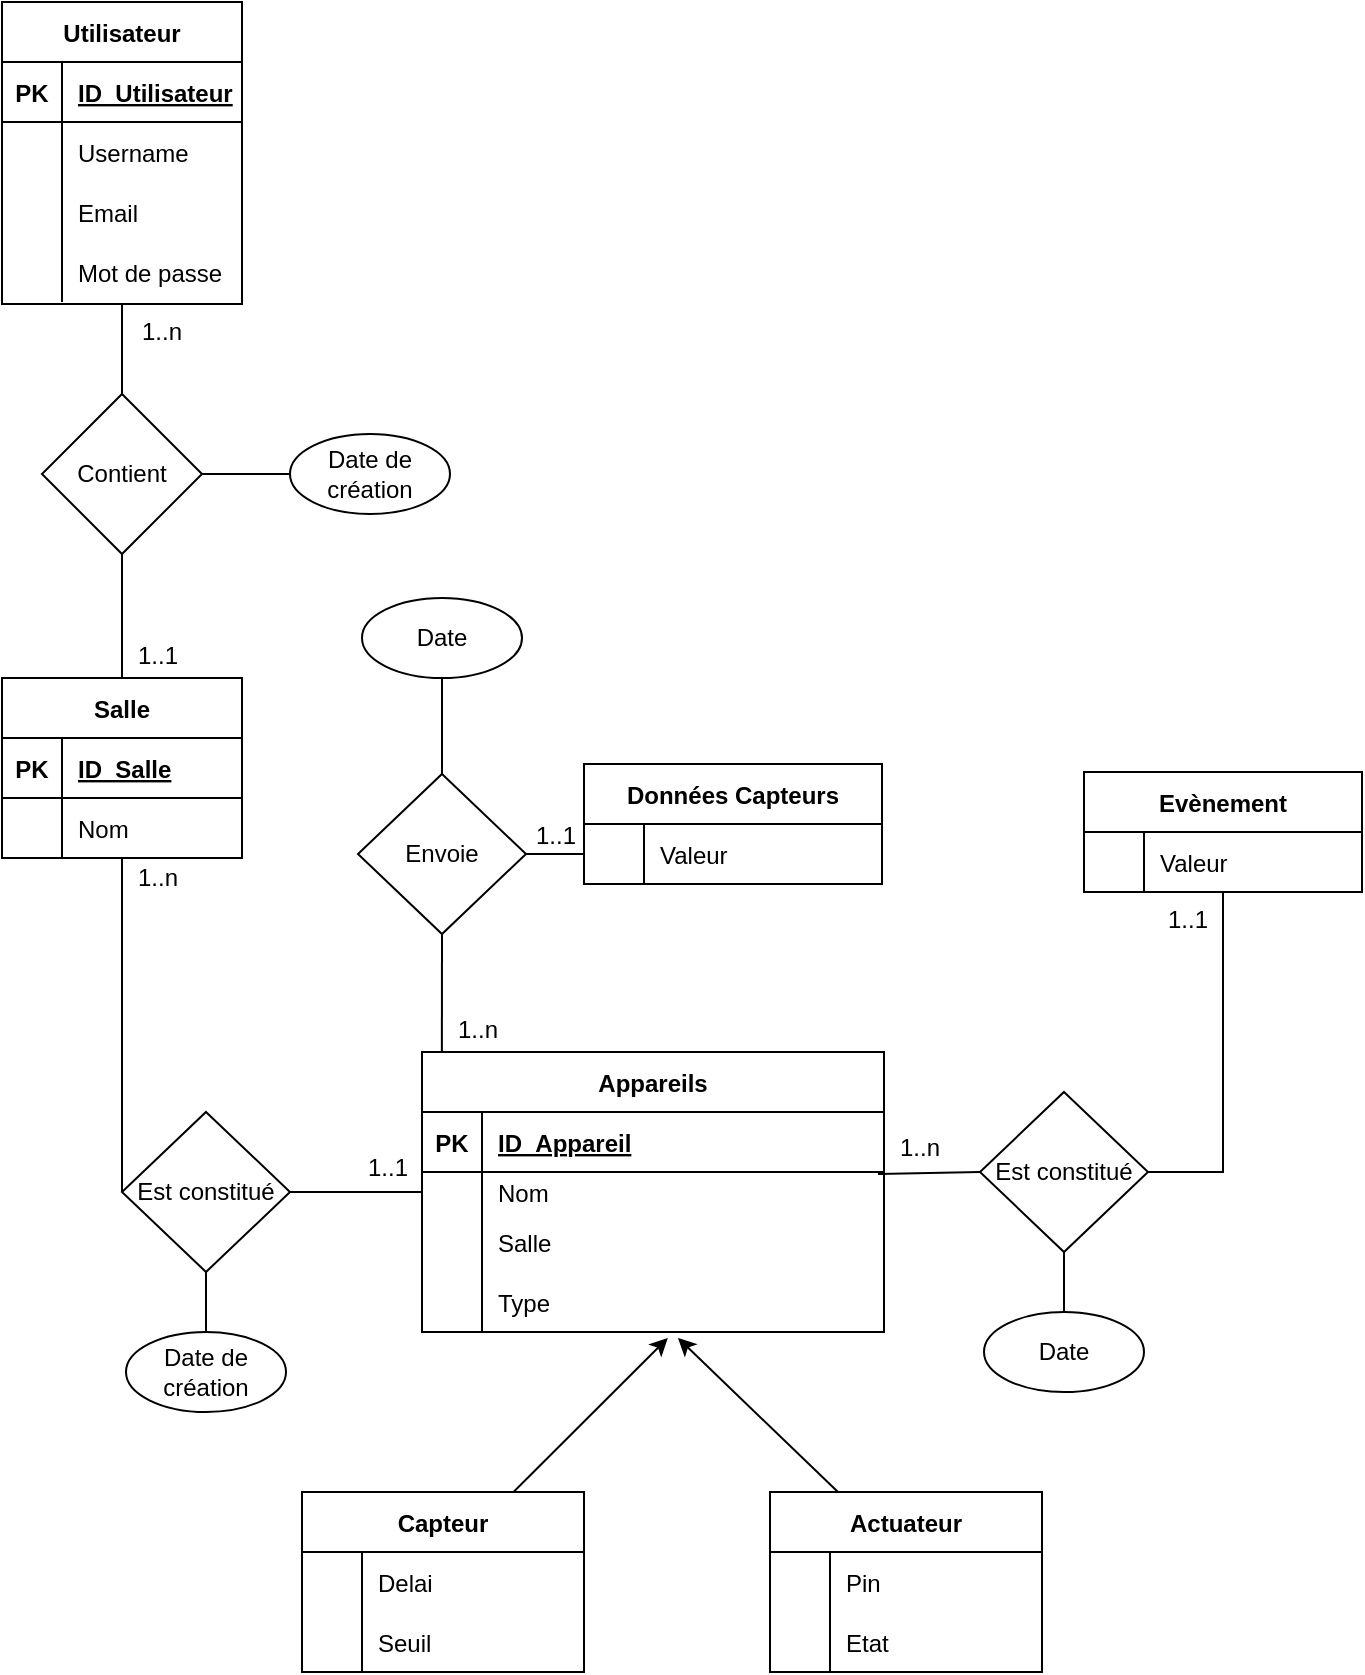 <mxfile version="21.2.9" type="github">
  <diagram id="R2lEEEUBdFMjLlhIrx00" name="Page-1">
    <mxGraphModel dx="1620" dy="927" grid="1" gridSize="10" guides="1" tooltips="1" connect="1" arrows="1" fold="1" page="1" pageScale="1" pageWidth="850" pageHeight="1100" math="0" shadow="0" extFonts="Permanent Marker^https://fonts.googleapis.com/css?family=Permanent+Marker">
      <root>
        <mxCell id="0" />
        <mxCell id="1" parent="0" />
        <mxCell id="V01YmmapwPXFz29-UgJJ-48" style="rounded=0;orthogonalLoop=1;jettySize=auto;html=1;exitX=0.043;exitY=0;exitDx=0;exitDy=0;entryX=0.5;entryY=1;entryDx=0;entryDy=0;endArrow=none;endFill=0;exitPerimeter=0;" parent="1" source="C-vyLk0tnHw3VtMMgP7b-2" target="V01YmmapwPXFz29-UgJJ-47" edge="1">
          <mxGeometry relative="1" as="geometry" />
        </mxCell>
        <mxCell id="C-vyLk0tnHw3VtMMgP7b-2" value="Appareils" style="shape=table;startSize=30;container=1;collapsible=1;childLayout=tableLayout;fixedRows=1;rowLines=0;fontStyle=1;align=center;resizeLast=1;" parent="1" vertex="1">
          <mxGeometry x="280" y="585" width="231" height="140" as="geometry" />
        </mxCell>
        <mxCell id="C-vyLk0tnHw3VtMMgP7b-3" value="" style="shape=partialRectangle;collapsible=0;dropTarget=0;pointerEvents=0;fillColor=none;points=[[0,0.5],[1,0.5]];portConstraint=eastwest;top=0;left=0;right=0;bottom=1;" parent="C-vyLk0tnHw3VtMMgP7b-2" vertex="1">
          <mxGeometry y="30" width="231" height="30" as="geometry" />
        </mxCell>
        <mxCell id="C-vyLk0tnHw3VtMMgP7b-4" value="PK" style="shape=partialRectangle;overflow=hidden;connectable=0;fillColor=none;top=0;left=0;bottom=0;right=0;fontStyle=1;" parent="C-vyLk0tnHw3VtMMgP7b-3" vertex="1">
          <mxGeometry width="30" height="30" as="geometry">
            <mxRectangle width="30" height="30" as="alternateBounds" />
          </mxGeometry>
        </mxCell>
        <mxCell id="C-vyLk0tnHw3VtMMgP7b-5" value="ID_Appareil" style="shape=partialRectangle;overflow=hidden;connectable=0;fillColor=none;top=0;left=0;bottom=0;right=0;align=left;spacingLeft=6;fontStyle=5;" parent="C-vyLk0tnHw3VtMMgP7b-3" vertex="1">
          <mxGeometry x="30" width="201" height="30" as="geometry">
            <mxRectangle width="201" height="30" as="alternateBounds" />
          </mxGeometry>
        </mxCell>
        <mxCell id="C-vyLk0tnHw3VtMMgP7b-6" value="" style="shape=partialRectangle;collapsible=0;dropTarget=0;pointerEvents=0;fillColor=none;points=[[0,0.5],[1,0.5]];portConstraint=eastwest;top=0;left=0;right=0;bottom=0;" parent="C-vyLk0tnHw3VtMMgP7b-2" vertex="1">
          <mxGeometry y="60" width="231" height="20" as="geometry" />
        </mxCell>
        <mxCell id="C-vyLk0tnHw3VtMMgP7b-7" value="" style="shape=partialRectangle;overflow=hidden;connectable=0;fillColor=none;top=0;left=0;bottom=0;right=0;" parent="C-vyLk0tnHw3VtMMgP7b-6" vertex="1">
          <mxGeometry width="30" height="20" as="geometry">
            <mxRectangle width="30" height="20" as="alternateBounds" />
          </mxGeometry>
        </mxCell>
        <mxCell id="C-vyLk0tnHw3VtMMgP7b-8" value="Nom" style="shape=partialRectangle;overflow=hidden;connectable=0;fillColor=none;top=0;left=0;bottom=0;right=0;align=left;spacingLeft=6;" parent="C-vyLk0tnHw3VtMMgP7b-6" vertex="1">
          <mxGeometry x="30" width="201" height="20" as="geometry">
            <mxRectangle width="201" height="20" as="alternateBounds" />
          </mxGeometry>
        </mxCell>
        <mxCell id="C-vyLk0tnHw3VtMMgP7b-9" value="" style="shape=partialRectangle;collapsible=0;dropTarget=0;pointerEvents=0;fillColor=none;points=[[0,0.5],[1,0.5]];portConstraint=eastwest;top=0;left=0;right=0;bottom=0;" parent="C-vyLk0tnHw3VtMMgP7b-2" vertex="1">
          <mxGeometry y="80" width="231" height="30" as="geometry" />
        </mxCell>
        <mxCell id="C-vyLk0tnHw3VtMMgP7b-10" value="" style="shape=partialRectangle;overflow=hidden;connectable=0;fillColor=none;top=0;left=0;bottom=0;right=0;" parent="C-vyLk0tnHw3VtMMgP7b-9" vertex="1">
          <mxGeometry width="30" height="30" as="geometry">
            <mxRectangle width="30" height="30" as="alternateBounds" />
          </mxGeometry>
        </mxCell>
        <mxCell id="C-vyLk0tnHw3VtMMgP7b-11" value="Salle" style="shape=partialRectangle;overflow=hidden;connectable=0;fillColor=none;top=0;left=0;bottom=0;right=0;align=left;spacingLeft=6;" parent="C-vyLk0tnHw3VtMMgP7b-9" vertex="1">
          <mxGeometry x="30" width="201" height="30" as="geometry">
            <mxRectangle width="201" height="30" as="alternateBounds" />
          </mxGeometry>
        </mxCell>
        <mxCell id="V01YmmapwPXFz29-UgJJ-19" style="shape=partialRectangle;collapsible=0;dropTarget=0;pointerEvents=0;fillColor=none;points=[[0,0.5],[1,0.5]];portConstraint=eastwest;top=0;left=0;right=0;bottom=0;" parent="C-vyLk0tnHw3VtMMgP7b-2" vertex="1">
          <mxGeometry y="110" width="231" height="30" as="geometry" />
        </mxCell>
        <mxCell id="V01YmmapwPXFz29-UgJJ-20" style="shape=partialRectangle;overflow=hidden;connectable=0;fillColor=none;top=0;left=0;bottom=0;right=0;" parent="V01YmmapwPXFz29-UgJJ-19" vertex="1">
          <mxGeometry width="30" height="30" as="geometry">
            <mxRectangle width="30" height="30" as="alternateBounds" />
          </mxGeometry>
        </mxCell>
        <mxCell id="V01YmmapwPXFz29-UgJJ-21" value="Type" style="shape=partialRectangle;overflow=hidden;connectable=0;fillColor=none;top=0;left=0;bottom=0;right=0;align=left;spacingLeft=6;" parent="V01YmmapwPXFz29-UgJJ-19" vertex="1">
          <mxGeometry x="30" width="201" height="30" as="geometry">
            <mxRectangle width="201" height="30" as="alternateBounds" />
          </mxGeometry>
        </mxCell>
        <mxCell id="C-vyLk0tnHw3VtMMgP7b-23" value="Utilisateur" style="shape=table;startSize=30;container=1;collapsible=1;childLayout=tableLayout;fixedRows=1;rowLines=0;fontStyle=1;align=center;resizeLast=1;" parent="1" vertex="1">
          <mxGeometry x="70" y="60" width="120" height="151" as="geometry" />
        </mxCell>
        <mxCell id="C-vyLk0tnHw3VtMMgP7b-24" value="" style="shape=partialRectangle;collapsible=0;dropTarget=0;pointerEvents=0;fillColor=none;points=[[0,0.5],[1,0.5]];portConstraint=eastwest;top=0;left=0;right=0;bottom=1;" parent="C-vyLk0tnHw3VtMMgP7b-23" vertex="1">
          <mxGeometry y="30" width="120" height="30" as="geometry" />
        </mxCell>
        <mxCell id="C-vyLk0tnHw3VtMMgP7b-25" value="PK" style="shape=partialRectangle;overflow=hidden;connectable=0;fillColor=none;top=0;left=0;bottom=0;right=0;fontStyle=1;" parent="C-vyLk0tnHw3VtMMgP7b-24" vertex="1">
          <mxGeometry width="30" height="30" as="geometry">
            <mxRectangle width="30" height="30" as="alternateBounds" />
          </mxGeometry>
        </mxCell>
        <mxCell id="C-vyLk0tnHw3VtMMgP7b-26" value="ID_Utilisateur" style="shape=partialRectangle;overflow=hidden;connectable=0;fillColor=none;top=0;left=0;bottom=0;right=0;align=left;spacingLeft=6;fontStyle=5;" parent="C-vyLk0tnHw3VtMMgP7b-24" vertex="1">
          <mxGeometry x="30" width="90" height="30" as="geometry">
            <mxRectangle width="90" height="30" as="alternateBounds" />
          </mxGeometry>
        </mxCell>
        <mxCell id="C-vyLk0tnHw3VtMMgP7b-27" value="" style="shape=partialRectangle;collapsible=0;dropTarget=0;pointerEvents=0;fillColor=none;points=[[0,0.5],[1,0.5]];portConstraint=eastwest;top=0;left=0;right=0;bottom=0;" parent="C-vyLk0tnHw3VtMMgP7b-23" vertex="1">
          <mxGeometry y="60" width="120" height="30" as="geometry" />
        </mxCell>
        <mxCell id="C-vyLk0tnHw3VtMMgP7b-28" value="" style="shape=partialRectangle;overflow=hidden;connectable=0;fillColor=none;top=0;left=0;bottom=0;right=0;" parent="C-vyLk0tnHw3VtMMgP7b-27" vertex="1">
          <mxGeometry width="30" height="30" as="geometry">
            <mxRectangle width="30" height="30" as="alternateBounds" />
          </mxGeometry>
        </mxCell>
        <mxCell id="C-vyLk0tnHw3VtMMgP7b-29" value="Username" style="shape=partialRectangle;overflow=hidden;connectable=0;fillColor=none;top=0;left=0;bottom=0;right=0;align=left;spacingLeft=6;" parent="C-vyLk0tnHw3VtMMgP7b-27" vertex="1">
          <mxGeometry x="30" width="90" height="30" as="geometry">
            <mxRectangle width="90" height="30" as="alternateBounds" />
          </mxGeometry>
        </mxCell>
        <mxCell id="IGC7vBQ4Kms5vi3pFMQL-1" style="shape=partialRectangle;collapsible=0;dropTarget=0;pointerEvents=0;fillColor=none;points=[[0,0.5],[1,0.5]];portConstraint=eastwest;top=0;left=0;right=0;bottom=0;" parent="C-vyLk0tnHw3VtMMgP7b-23" vertex="1">
          <mxGeometry y="90" width="120" height="30" as="geometry" />
        </mxCell>
        <mxCell id="IGC7vBQ4Kms5vi3pFMQL-2" style="shape=partialRectangle;overflow=hidden;connectable=0;fillColor=none;top=0;left=0;bottom=0;right=0;" parent="IGC7vBQ4Kms5vi3pFMQL-1" vertex="1">
          <mxGeometry width="30" height="30" as="geometry">
            <mxRectangle width="30" height="30" as="alternateBounds" />
          </mxGeometry>
        </mxCell>
        <mxCell id="IGC7vBQ4Kms5vi3pFMQL-3" value="Email" style="shape=partialRectangle;overflow=hidden;connectable=0;fillColor=none;top=0;left=0;bottom=0;right=0;align=left;spacingLeft=6;" parent="IGC7vBQ4Kms5vi3pFMQL-1" vertex="1">
          <mxGeometry x="30" width="90" height="30" as="geometry">
            <mxRectangle width="90" height="30" as="alternateBounds" />
          </mxGeometry>
        </mxCell>
        <mxCell id="IGC7vBQ4Kms5vi3pFMQL-4" style="shape=partialRectangle;collapsible=0;dropTarget=0;pointerEvents=0;fillColor=none;points=[[0,0.5],[1,0.5]];portConstraint=eastwest;top=0;left=0;right=0;bottom=0;" parent="C-vyLk0tnHw3VtMMgP7b-23" vertex="1">
          <mxGeometry y="120" width="120" height="30" as="geometry" />
        </mxCell>
        <mxCell id="IGC7vBQ4Kms5vi3pFMQL-5" style="shape=partialRectangle;overflow=hidden;connectable=0;fillColor=none;top=0;left=0;bottom=0;right=0;" parent="IGC7vBQ4Kms5vi3pFMQL-4" vertex="1">
          <mxGeometry width="30" height="30" as="geometry">
            <mxRectangle width="30" height="30" as="alternateBounds" />
          </mxGeometry>
        </mxCell>
        <mxCell id="IGC7vBQ4Kms5vi3pFMQL-6" value="Mot de passe" style="shape=partialRectangle;overflow=hidden;connectable=0;fillColor=none;top=0;left=0;bottom=0;right=0;align=left;spacingLeft=6;" parent="IGC7vBQ4Kms5vi3pFMQL-4" vertex="1">
          <mxGeometry x="30" width="90" height="30" as="geometry">
            <mxRectangle width="90" height="30" as="alternateBounds" />
          </mxGeometry>
        </mxCell>
        <mxCell id="IGC7vBQ4Kms5vi3pFMQL-23" value="Salle" style="shape=table;startSize=30;container=1;collapsible=1;childLayout=tableLayout;fixedRows=1;rowLines=0;fontStyle=1;align=center;resizeLast=1;" parent="1" vertex="1">
          <mxGeometry x="70" y="398" width="120" height="90" as="geometry" />
        </mxCell>
        <mxCell id="IGC7vBQ4Kms5vi3pFMQL-24" value="" style="shape=partialRectangle;collapsible=0;dropTarget=0;pointerEvents=0;fillColor=none;points=[[0,0.5],[1,0.5]];portConstraint=eastwest;top=0;left=0;right=0;bottom=1;" parent="IGC7vBQ4Kms5vi3pFMQL-23" vertex="1">
          <mxGeometry y="30" width="120" height="30" as="geometry" />
        </mxCell>
        <mxCell id="IGC7vBQ4Kms5vi3pFMQL-25" value="PK" style="shape=partialRectangle;overflow=hidden;connectable=0;fillColor=none;top=0;left=0;bottom=0;right=0;fontStyle=1;" parent="IGC7vBQ4Kms5vi3pFMQL-24" vertex="1">
          <mxGeometry width="30" height="30" as="geometry">
            <mxRectangle width="30" height="30" as="alternateBounds" />
          </mxGeometry>
        </mxCell>
        <mxCell id="IGC7vBQ4Kms5vi3pFMQL-26" value="ID_Salle" style="shape=partialRectangle;overflow=hidden;connectable=0;fillColor=none;top=0;left=0;bottom=0;right=0;align=left;spacingLeft=6;fontStyle=5;" parent="IGC7vBQ4Kms5vi3pFMQL-24" vertex="1">
          <mxGeometry x="30" width="90" height="30" as="geometry">
            <mxRectangle width="90" height="30" as="alternateBounds" />
          </mxGeometry>
        </mxCell>
        <mxCell id="IGC7vBQ4Kms5vi3pFMQL-27" value="" style="shape=partialRectangle;collapsible=0;dropTarget=0;pointerEvents=0;fillColor=none;points=[[0,0.5],[1,0.5]];portConstraint=eastwest;top=0;left=0;right=0;bottom=0;" parent="IGC7vBQ4Kms5vi3pFMQL-23" vertex="1">
          <mxGeometry y="60" width="120" height="30" as="geometry" />
        </mxCell>
        <mxCell id="IGC7vBQ4Kms5vi3pFMQL-28" value="" style="shape=partialRectangle;overflow=hidden;connectable=0;fillColor=none;top=0;left=0;bottom=0;right=0;" parent="IGC7vBQ4Kms5vi3pFMQL-27" vertex="1">
          <mxGeometry width="30" height="30" as="geometry">
            <mxRectangle width="30" height="30" as="alternateBounds" />
          </mxGeometry>
        </mxCell>
        <mxCell id="IGC7vBQ4Kms5vi3pFMQL-29" value="Nom" style="shape=partialRectangle;overflow=hidden;connectable=0;fillColor=none;top=0;left=0;bottom=0;right=0;align=left;spacingLeft=6;" parent="IGC7vBQ4Kms5vi3pFMQL-27" vertex="1">
          <mxGeometry x="30" width="90" height="30" as="geometry">
            <mxRectangle width="90" height="30" as="alternateBounds" />
          </mxGeometry>
        </mxCell>
        <mxCell id="V01YmmapwPXFz29-UgJJ-79" style="rounded=0;orthogonalLoop=1;jettySize=auto;html=1;exitX=1;exitY=0.5;exitDx=0;exitDy=0;entryX=0;entryY=0.5;entryDx=0;entryDy=0;endArrow=none;endFill=0;" parent="1" source="IGC7vBQ4Kms5vi3pFMQL-51" target="V01YmmapwPXFz29-UgJJ-78" edge="1">
          <mxGeometry relative="1" as="geometry" />
        </mxCell>
        <mxCell id="IGC7vBQ4Kms5vi3pFMQL-51" value="Contient" style="rhombus;whiteSpace=wrap;html=1;" parent="1" vertex="1">
          <mxGeometry x="90" y="256" width="80" height="80" as="geometry" />
        </mxCell>
        <mxCell id="IGC7vBQ4Kms5vi3pFMQL-52" value="" style="endArrow=none;html=1;rounded=0;exitX=0.5;exitY=0;exitDx=0;exitDy=0;entryX=0.5;entryY=1;entryDx=0;entryDy=0;" parent="1" source="IGC7vBQ4Kms5vi3pFMQL-51" target="C-vyLk0tnHw3VtMMgP7b-23" edge="1">
          <mxGeometry width="50" height="50" relative="1" as="geometry">
            <mxPoint x="600" y="275" as="sourcePoint" />
            <mxPoint x="130" y="180" as="targetPoint" />
            <Array as="points" />
          </mxGeometry>
        </mxCell>
        <mxCell id="IGC7vBQ4Kms5vi3pFMQL-54" value="" style="endArrow=none;html=1;rounded=0;exitX=0.5;exitY=0;exitDx=0;exitDy=0;entryX=0.5;entryY=1;entryDx=0;entryDy=0;" parent="1" source="IGC7vBQ4Kms5vi3pFMQL-23" target="IGC7vBQ4Kms5vi3pFMQL-51" edge="1">
          <mxGeometry width="50" height="50" relative="1" as="geometry">
            <mxPoint x="590" y="295" as="sourcePoint" />
            <mxPoint x="590" y="245" as="targetPoint" />
            <Array as="points" />
          </mxGeometry>
        </mxCell>
        <mxCell id="IGC7vBQ4Kms5vi3pFMQL-69" value="Données Capteurs" style="shape=table;startSize=30;container=1;collapsible=1;childLayout=tableLayout;fixedRows=1;rowLines=0;fontStyle=1;align=center;resizeLast=1;" parent="1" vertex="1">
          <mxGeometry x="361" y="441" width="149" height="60" as="geometry" />
        </mxCell>
        <mxCell id="IGC7vBQ4Kms5vi3pFMQL-73" value="" style="shape=partialRectangle;collapsible=0;dropTarget=0;pointerEvents=0;fillColor=none;points=[[0,0.5],[1,0.5]];portConstraint=eastwest;top=0;left=0;right=0;bottom=0;" parent="IGC7vBQ4Kms5vi3pFMQL-69" vertex="1">
          <mxGeometry y="30" width="149" height="30" as="geometry" />
        </mxCell>
        <mxCell id="IGC7vBQ4Kms5vi3pFMQL-74" value="" style="shape=partialRectangle;overflow=hidden;connectable=0;fillColor=none;top=0;left=0;bottom=0;right=0;" parent="IGC7vBQ4Kms5vi3pFMQL-73" vertex="1">
          <mxGeometry width="30" height="30" as="geometry">
            <mxRectangle width="30" height="30" as="alternateBounds" />
          </mxGeometry>
        </mxCell>
        <mxCell id="IGC7vBQ4Kms5vi3pFMQL-75" value="Valeur" style="shape=partialRectangle;overflow=hidden;connectable=0;fillColor=none;top=0;left=0;bottom=0;right=0;align=left;spacingLeft=6;" parent="IGC7vBQ4Kms5vi3pFMQL-73" vertex="1">
          <mxGeometry x="30" width="119" height="30" as="geometry">
            <mxRectangle width="119" height="30" as="alternateBounds" />
          </mxGeometry>
        </mxCell>
        <mxCell id="IGC7vBQ4Kms5vi3pFMQL-80" value="Date" style="ellipse;whiteSpace=wrap;html=1;" parent="1" vertex="1">
          <mxGeometry x="250" y="358" width="80" height="40" as="geometry" />
        </mxCell>
        <mxCell id="V01YmmapwPXFz29-UgJJ-3" style="rounded=0;orthogonalLoop=1;jettySize=auto;html=1;exitX=1;exitY=0.5;exitDx=0;exitDy=0;entryX=0;entryY=0.5;entryDx=0;entryDy=0;endArrow=none;endFill=0;" parent="1" source="V01YmmapwPXFz29-UgJJ-1" target="C-vyLk0tnHw3VtMMgP7b-6" edge="1">
          <mxGeometry relative="1" as="geometry" />
        </mxCell>
        <mxCell id="V01YmmapwPXFz29-UgJJ-1" value="Est constitué" style="rhombus;whiteSpace=wrap;html=1;" parent="1" vertex="1">
          <mxGeometry x="130" y="615" width="84" height="80" as="geometry" />
        </mxCell>
        <mxCell id="V01YmmapwPXFz29-UgJJ-2" style="rounded=0;orthogonalLoop=1;jettySize=auto;html=1;exitX=0.5;exitY=1;exitDx=0;exitDy=0;entryX=0;entryY=0.5;entryDx=0;entryDy=0;endArrow=none;endFill=0;" parent="1" source="IGC7vBQ4Kms5vi3pFMQL-23" target="V01YmmapwPXFz29-UgJJ-1" edge="1">
          <mxGeometry relative="1" as="geometry" />
        </mxCell>
        <mxCell id="V01YmmapwPXFz29-UgJJ-75" style="rounded=0;orthogonalLoop=1;jettySize=auto;html=1;exitX=0.75;exitY=0;exitDx=0;exitDy=0;entryX=0.532;entryY=1.1;entryDx=0;entryDy=0;entryPerimeter=0;" parent="1" source="V01YmmapwPXFz29-UgJJ-9" target="V01YmmapwPXFz29-UgJJ-19" edge="1">
          <mxGeometry relative="1" as="geometry" />
        </mxCell>
        <mxCell id="V01YmmapwPXFz29-UgJJ-9" value="Capteur" style="shape=table;startSize=30;container=1;collapsible=1;childLayout=tableLayout;fixedRows=1;rowLines=0;fontStyle=1;align=center;resizeLast=1;" parent="1" vertex="1">
          <mxGeometry x="220" y="805" width="141" height="90" as="geometry" />
        </mxCell>
        <mxCell id="V01YmmapwPXFz29-UgJJ-13" value="" style="shape=partialRectangle;collapsible=0;dropTarget=0;pointerEvents=0;fillColor=none;points=[[0,0.5],[1,0.5]];portConstraint=eastwest;top=0;left=0;right=0;bottom=0;" parent="V01YmmapwPXFz29-UgJJ-9" vertex="1">
          <mxGeometry y="30" width="141" height="30" as="geometry" />
        </mxCell>
        <mxCell id="V01YmmapwPXFz29-UgJJ-14" value="" style="shape=partialRectangle;overflow=hidden;connectable=0;fillColor=none;top=0;left=0;bottom=0;right=0;" parent="V01YmmapwPXFz29-UgJJ-13" vertex="1">
          <mxGeometry width="30" height="30" as="geometry">
            <mxRectangle width="30" height="30" as="alternateBounds" />
          </mxGeometry>
        </mxCell>
        <mxCell id="V01YmmapwPXFz29-UgJJ-15" value="Delai" style="shape=partialRectangle;overflow=hidden;connectable=0;fillColor=none;top=0;left=0;bottom=0;right=0;align=left;spacingLeft=6;" parent="V01YmmapwPXFz29-UgJJ-13" vertex="1">
          <mxGeometry x="30" width="111" height="30" as="geometry">
            <mxRectangle width="111" height="30" as="alternateBounds" />
          </mxGeometry>
        </mxCell>
        <mxCell id="V01YmmapwPXFz29-UgJJ-16" value="" style="shape=partialRectangle;collapsible=0;dropTarget=0;pointerEvents=0;fillColor=none;points=[[0,0.5],[1,0.5]];portConstraint=eastwest;top=0;left=0;right=0;bottom=0;" parent="V01YmmapwPXFz29-UgJJ-9" vertex="1">
          <mxGeometry y="60" width="141" height="30" as="geometry" />
        </mxCell>
        <mxCell id="V01YmmapwPXFz29-UgJJ-17" value="" style="shape=partialRectangle;overflow=hidden;connectable=0;fillColor=none;top=0;left=0;bottom=0;right=0;" parent="V01YmmapwPXFz29-UgJJ-16" vertex="1">
          <mxGeometry width="30" height="30" as="geometry">
            <mxRectangle width="30" height="30" as="alternateBounds" />
          </mxGeometry>
        </mxCell>
        <mxCell id="V01YmmapwPXFz29-UgJJ-18" value="Seuil" style="shape=partialRectangle;overflow=hidden;connectable=0;fillColor=none;top=0;left=0;bottom=0;right=0;align=left;spacingLeft=6;" parent="V01YmmapwPXFz29-UgJJ-16" vertex="1">
          <mxGeometry x="30" width="111" height="30" as="geometry">
            <mxRectangle width="111" height="30" as="alternateBounds" />
          </mxGeometry>
        </mxCell>
        <mxCell id="V01YmmapwPXFz29-UgJJ-66" style="rounded=0;orthogonalLoop=1;jettySize=auto;html=1;exitX=0.25;exitY=0;exitDx=0;exitDy=0;entryX=0.554;entryY=1.1;entryDx=0;entryDy=0;entryPerimeter=0;" parent="1" source="V01YmmapwPXFz29-UgJJ-22" target="V01YmmapwPXFz29-UgJJ-19" edge="1">
          <mxGeometry relative="1" as="geometry" />
        </mxCell>
        <mxCell id="V01YmmapwPXFz29-UgJJ-22" value="Actuateur" style="shape=table;startSize=30;container=1;collapsible=1;childLayout=tableLayout;fixedRows=1;rowLines=0;fontStyle=1;align=center;resizeLast=1;" parent="1" vertex="1">
          <mxGeometry x="454" y="805" width="136" height="90" as="geometry" />
        </mxCell>
        <mxCell id="V01YmmapwPXFz29-UgJJ-23" value="" style="shape=partialRectangle;collapsible=0;dropTarget=0;pointerEvents=0;fillColor=none;points=[[0,0.5],[1,0.5]];portConstraint=eastwest;top=0;left=0;right=0;bottom=0;" parent="V01YmmapwPXFz29-UgJJ-22" vertex="1">
          <mxGeometry y="30" width="136" height="30" as="geometry" />
        </mxCell>
        <mxCell id="V01YmmapwPXFz29-UgJJ-24" value="" style="shape=partialRectangle;overflow=hidden;connectable=0;fillColor=none;top=0;left=0;bottom=0;right=0;" parent="V01YmmapwPXFz29-UgJJ-23" vertex="1">
          <mxGeometry width="30" height="30" as="geometry">
            <mxRectangle width="30" height="30" as="alternateBounds" />
          </mxGeometry>
        </mxCell>
        <mxCell id="V01YmmapwPXFz29-UgJJ-25" value="Pin" style="shape=partialRectangle;overflow=hidden;connectable=0;fillColor=none;top=0;left=0;bottom=0;right=0;align=left;spacingLeft=6;" parent="V01YmmapwPXFz29-UgJJ-23" vertex="1">
          <mxGeometry x="30" width="106" height="30" as="geometry">
            <mxRectangle width="106" height="30" as="alternateBounds" />
          </mxGeometry>
        </mxCell>
        <mxCell id="V01YmmapwPXFz29-UgJJ-26" value="" style="shape=partialRectangle;collapsible=0;dropTarget=0;pointerEvents=0;fillColor=none;points=[[0,0.5],[1,0.5]];portConstraint=eastwest;top=0;left=0;right=0;bottom=0;" parent="V01YmmapwPXFz29-UgJJ-22" vertex="1">
          <mxGeometry y="60" width="136" height="30" as="geometry" />
        </mxCell>
        <mxCell id="V01YmmapwPXFz29-UgJJ-27" value="" style="shape=partialRectangle;overflow=hidden;connectable=0;fillColor=none;top=0;left=0;bottom=0;right=0;" parent="V01YmmapwPXFz29-UgJJ-26" vertex="1">
          <mxGeometry width="30" height="30" as="geometry">
            <mxRectangle width="30" height="30" as="alternateBounds" />
          </mxGeometry>
        </mxCell>
        <mxCell id="V01YmmapwPXFz29-UgJJ-28" value="Etat" style="shape=partialRectangle;overflow=hidden;connectable=0;fillColor=none;top=0;left=0;bottom=0;right=0;align=left;spacingLeft=6;" parent="V01YmmapwPXFz29-UgJJ-26" vertex="1">
          <mxGeometry x="30" width="106" height="30" as="geometry">
            <mxRectangle width="106" height="30" as="alternateBounds" />
          </mxGeometry>
        </mxCell>
        <mxCell id="V01YmmapwPXFz29-UgJJ-49" style="rounded=0;orthogonalLoop=1;jettySize=auto;html=1;exitX=1;exitY=0.5;exitDx=0;exitDy=0;entryX=0;entryY=0.5;entryDx=0;entryDy=0;endArrow=none;endFill=0;" parent="1" source="V01YmmapwPXFz29-UgJJ-47" target="IGC7vBQ4Kms5vi3pFMQL-73" edge="1">
          <mxGeometry relative="1" as="geometry" />
        </mxCell>
        <mxCell id="V01YmmapwPXFz29-UgJJ-58" style="rounded=0;orthogonalLoop=1;jettySize=auto;html=1;exitX=0.5;exitY=0;exitDx=0;exitDy=0;entryX=0.5;entryY=1;entryDx=0;entryDy=0;endArrow=none;endFill=0;" parent="1" source="V01YmmapwPXFz29-UgJJ-47" target="IGC7vBQ4Kms5vi3pFMQL-80" edge="1">
          <mxGeometry relative="1" as="geometry" />
        </mxCell>
        <mxCell id="V01YmmapwPXFz29-UgJJ-47" value="Envoie" style="rhombus;whiteSpace=wrap;html=1;" parent="1" vertex="1">
          <mxGeometry x="248" y="446" width="84" height="80" as="geometry" />
        </mxCell>
        <mxCell id="V01YmmapwPXFz29-UgJJ-52" style="rounded=0;orthogonalLoop=1;jettySize=auto;html=1;exitX=0;exitY=0.5;exitDx=0;exitDy=0;entryX=0.987;entryY=0.05;entryDx=0;entryDy=0;entryPerimeter=0;endArrow=none;endFill=0;" parent="1" source="V01YmmapwPXFz29-UgJJ-51" target="C-vyLk0tnHw3VtMMgP7b-6" edge="1">
          <mxGeometry relative="1" as="geometry" />
        </mxCell>
        <mxCell id="V01YmmapwPXFz29-UgJJ-57" style="edgeStyle=orthogonalEdgeStyle;rounded=0;orthogonalLoop=1;jettySize=auto;html=1;exitX=1;exitY=0.5;exitDx=0;exitDy=0;entryX=0.5;entryY=1;entryDx=0;entryDy=0;endArrow=none;endFill=0;" parent="1" source="V01YmmapwPXFz29-UgJJ-51" target="V01YmmapwPXFz29-UgJJ-53" edge="1">
          <mxGeometry relative="1" as="geometry" />
        </mxCell>
        <mxCell id="V01YmmapwPXFz29-UgJJ-51" value="Est constitué" style="rhombus;whiteSpace=wrap;html=1;" parent="1" vertex="1">
          <mxGeometry x="559" y="605" width="84" height="80" as="geometry" />
        </mxCell>
        <mxCell id="V01YmmapwPXFz29-UgJJ-53" value="Evènement" style="shape=table;startSize=30;container=1;collapsible=1;childLayout=tableLayout;fixedRows=1;rowLines=0;fontStyle=1;align=center;resizeLast=1;" parent="1" vertex="1">
          <mxGeometry x="611" y="445" width="139" height="60" as="geometry" />
        </mxCell>
        <mxCell id="V01YmmapwPXFz29-UgJJ-54" value="" style="shape=partialRectangle;collapsible=0;dropTarget=0;pointerEvents=0;fillColor=none;points=[[0,0.5],[1,0.5]];portConstraint=eastwest;top=0;left=0;right=0;bottom=0;" parent="V01YmmapwPXFz29-UgJJ-53" vertex="1">
          <mxGeometry y="30" width="139" height="30" as="geometry" />
        </mxCell>
        <mxCell id="V01YmmapwPXFz29-UgJJ-55" value="" style="shape=partialRectangle;overflow=hidden;connectable=0;fillColor=none;top=0;left=0;bottom=0;right=0;" parent="V01YmmapwPXFz29-UgJJ-54" vertex="1">
          <mxGeometry width="30" height="30" as="geometry">
            <mxRectangle width="30" height="30" as="alternateBounds" />
          </mxGeometry>
        </mxCell>
        <mxCell id="V01YmmapwPXFz29-UgJJ-56" value="Valeur" style="shape=partialRectangle;overflow=hidden;connectable=0;fillColor=none;top=0;left=0;bottom=0;right=0;align=left;spacingLeft=6;" parent="V01YmmapwPXFz29-UgJJ-54" vertex="1">
          <mxGeometry x="30" width="109" height="30" as="geometry">
            <mxRectangle width="109" height="30" as="alternateBounds" />
          </mxGeometry>
        </mxCell>
        <mxCell id="V01YmmapwPXFz29-UgJJ-65" style="rounded=0;orthogonalLoop=1;jettySize=auto;html=1;exitX=0.5;exitY=0;exitDx=0;exitDy=0;entryX=0.5;entryY=1;entryDx=0;entryDy=0;endArrow=none;endFill=0;" parent="1" source="V01YmmapwPXFz29-UgJJ-62" target="V01YmmapwPXFz29-UgJJ-51" edge="1">
          <mxGeometry relative="1" as="geometry" />
        </mxCell>
        <mxCell id="V01YmmapwPXFz29-UgJJ-62" value="Date" style="ellipse;whiteSpace=wrap;html=1;" parent="1" vertex="1">
          <mxGeometry x="561" y="715" width="80" height="40" as="geometry" />
        </mxCell>
        <mxCell id="V01YmmapwPXFz29-UgJJ-78" value="Date de création" style="ellipse;whiteSpace=wrap;html=1;" parent="1" vertex="1">
          <mxGeometry x="214" y="276" width="80" height="40" as="geometry" />
        </mxCell>
        <mxCell id="V01YmmapwPXFz29-UgJJ-81" style="rounded=0;orthogonalLoop=1;jettySize=auto;html=1;exitX=0.5;exitY=0;exitDx=0;exitDy=0;entryX=0.5;entryY=1;entryDx=0;entryDy=0;endArrow=none;endFill=0;" parent="1" source="V01YmmapwPXFz29-UgJJ-80" target="V01YmmapwPXFz29-UgJJ-1" edge="1">
          <mxGeometry relative="1" as="geometry" />
        </mxCell>
        <mxCell id="V01YmmapwPXFz29-UgJJ-80" value="Date de création" style="ellipse;whiteSpace=wrap;html=1;" parent="1" vertex="1">
          <mxGeometry x="132" y="725" width="80" height="40" as="geometry" />
        </mxCell>
        <mxCell id="V01YmmapwPXFz29-UgJJ-84" value="1..n" style="text;html=1;strokeColor=none;fillColor=none;align=center;verticalAlign=middle;whiteSpace=wrap;rounded=0;" parent="1" vertex="1">
          <mxGeometry x="120" y="210" width="60" height="30" as="geometry" />
        </mxCell>
        <mxCell id="V01YmmapwPXFz29-UgJJ-85" value="1..1" style="text;html=1;strokeColor=none;fillColor=none;align=center;verticalAlign=middle;whiteSpace=wrap;rounded=0;" parent="1" vertex="1">
          <mxGeometry x="118" y="372" width="60" height="30" as="geometry" />
        </mxCell>
        <mxCell id="V01YmmapwPXFz29-UgJJ-87" value="1..n" style="text;html=1;strokeColor=none;fillColor=none;align=center;verticalAlign=middle;whiteSpace=wrap;rounded=0;" parent="1" vertex="1">
          <mxGeometry x="118" y="483" width="60" height="30" as="geometry" />
        </mxCell>
        <mxCell id="V01YmmapwPXFz29-UgJJ-88" value="1..1" style="text;html=1;strokeColor=none;fillColor=none;align=center;verticalAlign=middle;whiteSpace=wrap;rounded=0;" parent="1" vertex="1">
          <mxGeometry x="233" y="628" width="60" height="30" as="geometry" />
        </mxCell>
        <mxCell id="V01YmmapwPXFz29-UgJJ-89" value="1..n" style="text;html=1;strokeColor=none;fillColor=none;align=center;verticalAlign=middle;whiteSpace=wrap;rounded=0;" parent="1" vertex="1">
          <mxGeometry x="278" y="559" width="60" height="30" as="geometry" />
        </mxCell>
        <mxCell id="V01YmmapwPXFz29-UgJJ-90" value="1..1" style="text;html=1;strokeColor=none;fillColor=none;align=center;verticalAlign=middle;whiteSpace=wrap;rounded=0;" parent="1" vertex="1">
          <mxGeometry x="317" y="462" width="60" height="30" as="geometry" />
        </mxCell>
        <mxCell id="V01YmmapwPXFz29-UgJJ-91" value="1..n" style="text;html=1;strokeColor=none;fillColor=none;align=center;verticalAlign=middle;whiteSpace=wrap;rounded=0;" parent="1" vertex="1">
          <mxGeometry x="499" y="618" width="60" height="30" as="geometry" />
        </mxCell>
        <mxCell id="V01YmmapwPXFz29-UgJJ-92" value="1..1" style="text;html=1;strokeColor=none;fillColor=none;align=center;verticalAlign=middle;whiteSpace=wrap;rounded=0;" parent="1" vertex="1">
          <mxGeometry x="633" y="504" width="60" height="30" as="geometry" />
        </mxCell>
      </root>
    </mxGraphModel>
  </diagram>
</mxfile>
